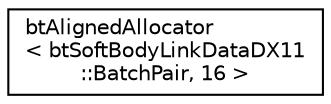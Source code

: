 digraph "Graphical Class Hierarchy"
{
  edge [fontname="Helvetica",fontsize="10",labelfontname="Helvetica",labelfontsize="10"];
  node [fontname="Helvetica",fontsize="10",shape=record];
  rankdir="LR";
  Node1 [label="btAlignedAllocator\l\< btSoftBodyLinkDataDX11\l::BatchPair, 16 \>",height=0.2,width=0.4,color="black", fillcolor="white", style="filled",URL="$classbt_aligned_allocator.html"];
}
